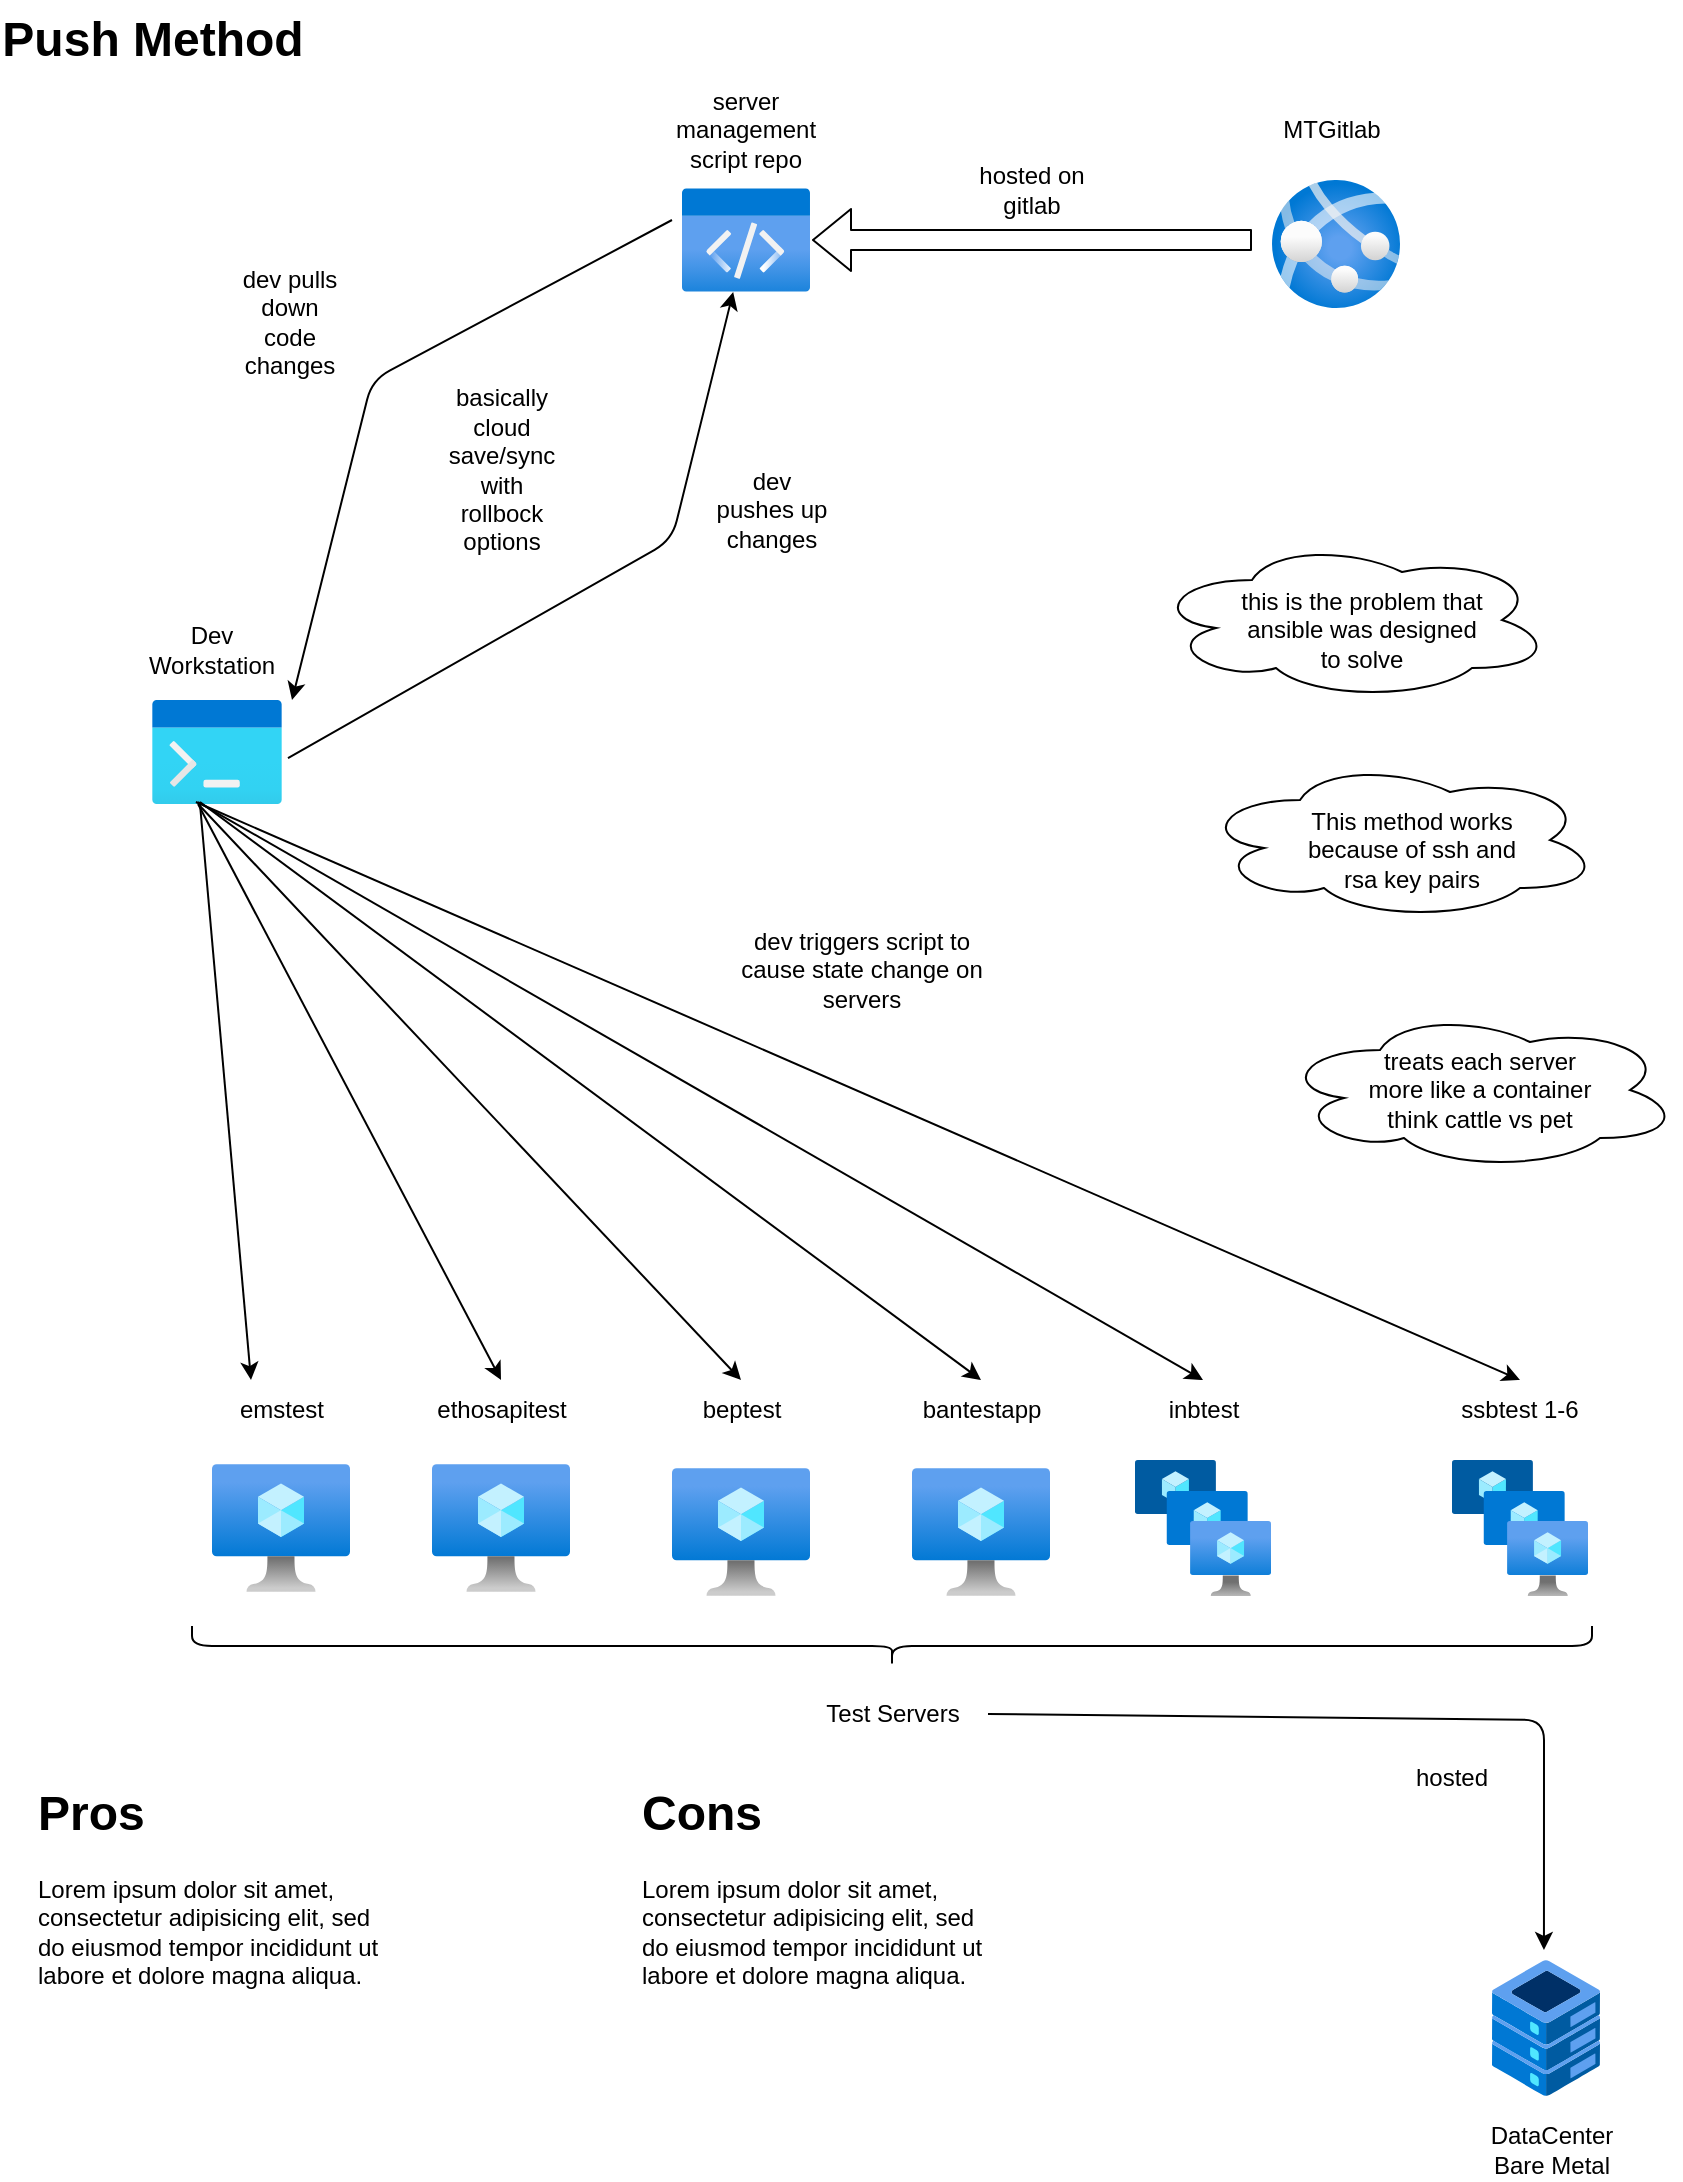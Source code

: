 <mxfile>
    <diagram id="i9rjFB1QKqu30Op5k9R0" name="Page-1">
        <mxGraphModel dx="2026" dy="1162" grid="1" gridSize="10" guides="1" tooltips="1" connect="1" arrows="1" fold="1" page="1" pageScale="1" pageWidth="850" pageHeight="1100" math="0" shadow="0">
            <root>
                <mxCell id="0"/>
                <mxCell id="1" parent="0"/>
                <mxCell id="2" value="" style="aspect=fixed;html=1;points=[];align=center;image;fontSize=12;image=img/lib/azure2/general/Dev_Console.svg;" parent="1" vertex="1">
                    <mxGeometry x="80" y="350" width="65" height="52" as="geometry"/>
                </mxCell>
                <mxCell id="3" value="" style="aspect=fixed;html=1;points=[];align=center;image;fontSize=12;image=img/lib/azure2/containers/App_Services.svg;" parent="1" vertex="1">
                    <mxGeometry x="640" y="90" width="64" height="64" as="geometry"/>
                </mxCell>
                <mxCell id="4" value="MTGitlab" style="text;html=1;strokeColor=none;fillColor=none;align=center;verticalAlign=middle;whiteSpace=wrap;rounded=0;" parent="1" vertex="1">
                    <mxGeometry x="640" y="50" width="60" height="30" as="geometry"/>
                </mxCell>
                <mxCell id="5" value="Dev Workstation" style="text;html=1;strokeColor=none;fillColor=none;align=center;verticalAlign=middle;whiteSpace=wrap;rounded=0;" parent="1" vertex="1">
                    <mxGeometry x="80" y="310" width="60" height="30" as="geometry"/>
                </mxCell>
                <mxCell id="6" value="" style="aspect=fixed;html=1;points=[];align=center;image;fontSize=12;image=img/lib/azure2/other/Fiji.svg;" parent="1" vertex="1">
                    <mxGeometry x="750" y="980" width="54" height="68" as="geometry"/>
                </mxCell>
                <mxCell id="7" value="DataCenter&lt;br&gt;Bare Metal" style="text;html=1;strokeColor=none;fillColor=none;align=center;verticalAlign=middle;whiteSpace=wrap;rounded=0;" parent="1" vertex="1">
                    <mxGeometry x="750" y="1060" width="60" height="30" as="geometry"/>
                </mxCell>
                <mxCell id="8" value="" style="aspect=fixed;html=1;points=[];align=center;image;fontSize=12;image=img/lib/azure2/compute/VM_Scale_Sets.svg;" parent="1" vertex="1">
                    <mxGeometry x="730" y="730" width="68" height="68" as="geometry"/>
                </mxCell>
                <mxCell id="10" value="" style="aspect=fixed;html=1;points=[];align=center;image;fontSize=12;image=img/lib/azure2/compute/Virtual_Machine.svg;" parent="1" vertex="1">
                    <mxGeometry x="220" y="732" width="69" height="64" as="geometry"/>
                </mxCell>
                <mxCell id="11" value="" style="aspect=fixed;html=1;points=[];align=center;image;fontSize=12;image=img/lib/azure2/compute/Virtual_Machine.svg;" parent="1" vertex="1">
                    <mxGeometry x="340" y="734" width="69" height="64" as="geometry"/>
                </mxCell>
                <mxCell id="12" value="" style="aspect=fixed;html=1;points=[];align=center;image;fontSize=12;image=img/lib/azure2/compute/Virtual_Machine.svg;" parent="1" vertex="1">
                    <mxGeometry x="460" y="734" width="69" height="64" as="geometry"/>
                </mxCell>
                <mxCell id="13" value="ethosapitest" style="text;html=1;strokeColor=none;fillColor=none;align=center;verticalAlign=middle;whiteSpace=wrap;rounded=0;" parent="1" vertex="1">
                    <mxGeometry x="224.5" y="690" width="60" height="30" as="geometry"/>
                </mxCell>
                <mxCell id="14" value="beptest" style="text;html=1;strokeColor=none;fillColor=none;align=center;verticalAlign=middle;whiteSpace=wrap;rounded=0;" parent="1" vertex="1">
                    <mxGeometry x="344.5" y="690" width="60" height="30" as="geometry"/>
                </mxCell>
                <mxCell id="15" value="bantestapp" style="text;html=1;strokeColor=none;fillColor=none;align=center;verticalAlign=middle;whiteSpace=wrap;rounded=0;" parent="1" vertex="1">
                    <mxGeometry x="464.5" y="690" width="60" height="30" as="geometry"/>
                </mxCell>
                <mxCell id="16" value="inbtest" style="text;html=1;strokeColor=none;fillColor=none;align=center;verticalAlign=middle;whiteSpace=wrap;rounded=0;" parent="1" vertex="1">
                    <mxGeometry x="575.5" y="690" width="60" height="30" as="geometry"/>
                </mxCell>
                <mxCell id="17" value="ssbtest 1-6" style="text;html=1;strokeColor=none;fillColor=none;align=center;verticalAlign=middle;whiteSpace=wrap;rounded=0;" parent="1" vertex="1">
                    <mxGeometry x="731" y="690" width="66" height="30" as="geometry"/>
                </mxCell>
                <mxCell id="18" value="" style="aspect=fixed;html=1;points=[];align=center;image;fontSize=12;image=img/lib/azure2/compute/Virtual_Machine.svg;" parent="1" vertex="1">
                    <mxGeometry x="110" y="732" width="69" height="64" as="geometry"/>
                </mxCell>
                <mxCell id="19" value="emstest" style="text;html=1;strokeColor=none;fillColor=none;align=center;verticalAlign=middle;whiteSpace=wrap;rounded=0;" parent="1" vertex="1">
                    <mxGeometry x="114.5" y="690" width="60" height="30" as="geometry"/>
                </mxCell>
                <mxCell id="20" value="" style="aspect=fixed;html=1;points=[];align=center;image;fontSize=12;image=img/lib/azure2/compute/VM_Scale_Sets.svg;" parent="1" vertex="1">
                    <mxGeometry x="571.5" y="730" width="68" height="68" as="geometry"/>
                </mxCell>
                <mxCell id="21" value="Test Servers" style="text;html=1;strokeColor=none;fillColor=none;align=center;verticalAlign=middle;whiteSpace=wrap;rounded=0;" parent="1" vertex="1">
                    <mxGeometry x="403" y="842" width="95" height="30" as="geometry"/>
                </mxCell>
                <mxCell id="22" value="" style="shape=curlyBracket;whiteSpace=wrap;html=1;rounded=1;flipH=1;labelPosition=right;verticalLabelPosition=middle;align=left;verticalAlign=middle;direction=north;" parent="1" vertex="1">
                    <mxGeometry x="100" y="813" width="700" height="20" as="geometry"/>
                </mxCell>
                <mxCell id="23" value="server management script repo" style="text;html=1;strokeColor=none;fillColor=none;align=center;verticalAlign=middle;whiteSpace=wrap;rounded=0;" parent="1" vertex="1">
                    <mxGeometry x="347" y="50" width="60" height="30" as="geometry"/>
                </mxCell>
                <mxCell id="24" value="" style="aspect=fixed;html=1;points=[];align=center;image;fontSize=12;image=img/lib/azure2/general/Code.svg;" parent="1" vertex="1">
                    <mxGeometry x="345" y="94" width="64" height="52" as="geometry"/>
                </mxCell>
                <mxCell id="25" value="" style="shape=flexArrow;endArrow=classic;html=1;" parent="1" edge="1">
                    <mxGeometry width="50" height="50" relative="1" as="geometry">
                        <mxPoint x="630" y="120" as="sourcePoint"/>
                        <mxPoint x="410" y="120" as="targetPoint"/>
                    </mxGeometry>
                </mxCell>
                <mxCell id="26" value="hosted on gitlab" style="text;html=1;strokeColor=none;fillColor=none;align=center;verticalAlign=middle;whiteSpace=wrap;rounded=0;" parent="1" vertex="1">
                    <mxGeometry x="490" y="80" width="60" height="30" as="geometry"/>
                </mxCell>
                <mxCell id="28" value="dev pulls down code changes" style="text;html=1;strokeColor=none;fillColor=none;align=center;verticalAlign=middle;whiteSpace=wrap;rounded=0;" parent="1" vertex="1">
                    <mxGeometry x="119" y="146" width="60" height="30" as="geometry"/>
                </mxCell>
                <mxCell id="29" value="" style="endArrow=classic;html=1;" parent="1" edge="1">
                    <mxGeometry width="50" height="50" relative="1" as="geometry">
                        <mxPoint x="340" y="110" as="sourcePoint"/>
                        <mxPoint x="150" y="350" as="targetPoint"/>
                        <Array as="points">
                            <mxPoint x="190" y="190"/>
                        </Array>
                    </mxGeometry>
                </mxCell>
                <mxCell id="30" value="" style="endArrow=classic;html=1;exitX=1.046;exitY=0.558;exitDx=0;exitDy=0;exitPerimeter=0;" parent="1" source="2" target="24" edge="1">
                    <mxGeometry width="50" height="50" relative="1" as="geometry">
                        <mxPoint x="340" y="400" as="sourcePoint"/>
                        <mxPoint x="390" y="350" as="targetPoint"/>
                        <Array as="points">
                            <mxPoint x="340" y="270"/>
                        </Array>
                    </mxGeometry>
                </mxCell>
                <mxCell id="31" value="dev pushes up changes" style="text;html=1;strokeColor=none;fillColor=none;align=center;verticalAlign=middle;whiteSpace=wrap;rounded=0;" parent="1" vertex="1">
                    <mxGeometry x="360" y="240" width="60" height="30" as="geometry"/>
                </mxCell>
                <mxCell id="32" value="basically cloud save/sync with rollbock options" style="text;html=1;strokeColor=none;fillColor=none;align=center;verticalAlign=middle;whiteSpace=wrap;rounded=0;" parent="1" vertex="1">
                    <mxGeometry x="224.5" y="220" width="60" height="30" as="geometry"/>
                </mxCell>
                <mxCell id="34" value="" style="endArrow=classic;html=1;exitX=0.369;exitY=1;exitDx=0;exitDy=0;exitPerimeter=0;entryX=0.25;entryY=0;entryDx=0;entryDy=0;" parent="1" source="2" target="19" edge="1">
                    <mxGeometry width="50" height="50" relative="1" as="geometry">
                        <mxPoint x="700" y="640" as="sourcePoint"/>
                        <mxPoint x="180" y="620" as="targetPoint"/>
                    </mxGeometry>
                </mxCell>
                <mxCell id="35" value="" style="endArrow=classic;html=1;exitX=0.354;exitY=1;exitDx=0;exitDy=0;exitPerimeter=0;entryX=0.5;entryY=0;entryDx=0;entryDy=0;" parent="1" source="2" target="13" edge="1">
                    <mxGeometry width="50" height="50" relative="1" as="geometry">
                        <mxPoint x="113.985" y="412" as="sourcePoint"/>
                        <mxPoint x="139.5" y="700" as="targetPoint"/>
                    </mxGeometry>
                </mxCell>
                <mxCell id="36" value="" style="endArrow=classic;html=1;exitX=0.369;exitY=1.019;exitDx=0;exitDy=0;exitPerimeter=0;entryX=0.5;entryY=0;entryDx=0;entryDy=0;" parent="1" source="2" target="14" edge="1">
                    <mxGeometry width="50" height="50" relative="1" as="geometry">
                        <mxPoint x="113.01" y="412" as="sourcePoint"/>
                        <mxPoint x="264.5" y="700" as="targetPoint"/>
                    </mxGeometry>
                </mxCell>
                <mxCell id="37" value="" style="endArrow=classic;html=1;exitX=0.369;exitY=0.981;exitDx=0;exitDy=0;exitPerimeter=0;entryX=0.5;entryY=0;entryDx=0;entryDy=0;" parent="1" source="2" target="15" edge="1">
                    <mxGeometry width="50" height="50" relative="1" as="geometry">
                        <mxPoint x="113.985" y="412.988" as="sourcePoint"/>
                        <mxPoint x="384.5" y="700" as="targetPoint"/>
                    </mxGeometry>
                </mxCell>
                <mxCell id="38" value="" style="endArrow=classic;html=1;exitX=0.354;exitY=0.981;exitDx=0;exitDy=0;exitPerimeter=0;entryX=0.5;entryY=0;entryDx=0;entryDy=0;" parent="1" source="2" target="16" edge="1">
                    <mxGeometry width="50" height="50" relative="1" as="geometry">
                        <mxPoint x="113.985" y="411.012" as="sourcePoint"/>
                        <mxPoint x="504.5" y="700" as="targetPoint"/>
                    </mxGeometry>
                </mxCell>
                <mxCell id="39" value="" style="endArrow=classic;html=1;exitX=0.338;exitY=0.981;exitDx=0;exitDy=0;exitPerimeter=0;entryX=0.5;entryY=0;entryDx=0;entryDy=0;" parent="1" source="2" target="17" edge="1">
                    <mxGeometry width="50" height="50" relative="1" as="geometry">
                        <mxPoint x="113.01" y="411.012" as="sourcePoint"/>
                        <mxPoint x="615.5" y="700" as="targetPoint"/>
                    </mxGeometry>
                </mxCell>
                <mxCell id="40" value="dev triggers script to cause state change on servers" style="text;html=1;strokeColor=none;fillColor=none;align=center;verticalAlign=middle;whiteSpace=wrap;rounded=0;" parent="1" vertex="1">
                    <mxGeometry x="370" y="470" width="130" height="30" as="geometry"/>
                </mxCell>
                <mxCell id="42" value="" style="ellipse;shape=cloud;whiteSpace=wrap;html=1;" parent="1" vertex="1">
                    <mxGeometry x="580" y="270" width="200" height="80" as="geometry"/>
                </mxCell>
                <mxCell id="41" value="this is the problem that ansible was designed to solve" style="text;html=1;strokeColor=none;fillColor=none;align=center;verticalAlign=middle;whiteSpace=wrap;rounded=0;" parent="1" vertex="1">
                    <mxGeometry x="620" y="300" width="130" height="30" as="geometry"/>
                </mxCell>
                <mxCell id="44" value="" style="ellipse;shape=cloud;whiteSpace=wrap;html=1;" parent="1" vertex="1">
                    <mxGeometry x="604" y="380" width="200" height="80" as="geometry"/>
                </mxCell>
                <mxCell id="43" value="This method works because of ssh and rsa key pairs" style="text;html=1;strokeColor=none;fillColor=none;align=center;verticalAlign=middle;whiteSpace=wrap;rounded=0;" parent="1" vertex="1">
                    <mxGeometry x="650" y="390" width="120" height="70" as="geometry"/>
                </mxCell>
                <mxCell id="45" value="Push Method" style="text;strokeColor=none;fillColor=none;html=1;fontSize=24;fontStyle=1;verticalAlign=middle;align=center;" parent="1" vertex="1">
                    <mxGeometry x="30" width="100" height="40" as="geometry"/>
                </mxCell>
                <mxCell id="47" value="" style="ellipse;shape=cloud;whiteSpace=wrap;html=1;" parent="1" vertex="1">
                    <mxGeometry x="644" y="505" width="200" height="80" as="geometry"/>
                </mxCell>
                <mxCell id="46" value="treats each server more like a container&lt;br&gt;think cattle vs pet" style="text;html=1;strokeColor=none;fillColor=none;align=center;verticalAlign=middle;whiteSpace=wrap;rounded=0;" parent="1" vertex="1">
                    <mxGeometry x="684" y="510" width="120" height="70" as="geometry"/>
                </mxCell>
                <mxCell id="48" value="" style="endArrow=classic;html=1;exitX=1;exitY=0.5;exitDx=0;exitDy=0;entryX=0.481;entryY=-0.074;entryDx=0;entryDy=0;entryPerimeter=0;" edge="1" parent="1" source="21" target="6">
                    <mxGeometry width="50" height="50" relative="1" as="geometry">
                        <mxPoint x="400" y="620" as="sourcePoint"/>
                        <mxPoint x="450" y="570" as="targetPoint"/>
                        <Array as="points">
                            <mxPoint x="776" y="860"/>
                        </Array>
                    </mxGeometry>
                </mxCell>
                <mxCell id="49" value="hosted" style="text;html=1;strokeColor=none;fillColor=none;align=center;verticalAlign=middle;whiteSpace=wrap;rounded=0;" vertex="1" parent="1">
                    <mxGeometry x="700" y="874" width="60" height="30" as="geometry"/>
                </mxCell>
                <mxCell id="50" value="&lt;h1&gt;Pros&lt;/h1&gt;&lt;p&gt;Lorem ipsum dolor sit amet, consectetur adipisicing elit, sed do eiusmod tempor incididunt ut labore et dolore magna aliqua.&lt;/p&gt;" style="text;html=1;strokeColor=none;fillColor=none;spacing=5;spacingTop=-20;whiteSpace=wrap;overflow=hidden;rounded=0;" vertex="1" parent="1">
                    <mxGeometry x="17.5" y="887" width="190" height="120" as="geometry"/>
                </mxCell>
                <mxCell id="51" value="&lt;h1&gt;Cons&lt;/h1&gt;&lt;p&gt;Lorem ipsum dolor sit amet, consectetur adipisicing elit, sed do eiusmod tempor incididunt ut labore et dolore magna aliqua.&lt;/p&gt;" style="text;html=1;strokeColor=none;fillColor=none;spacing=5;spacingTop=-20;whiteSpace=wrap;overflow=hidden;rounded=0;" vertex="1" parent="1">
                    <mxGeometry x="320" y="887" width="190" height="120" as="geometry"/>
                </mxCell>
            </root>
        </mxGraphModel>
    </diagram>
</mxfile>